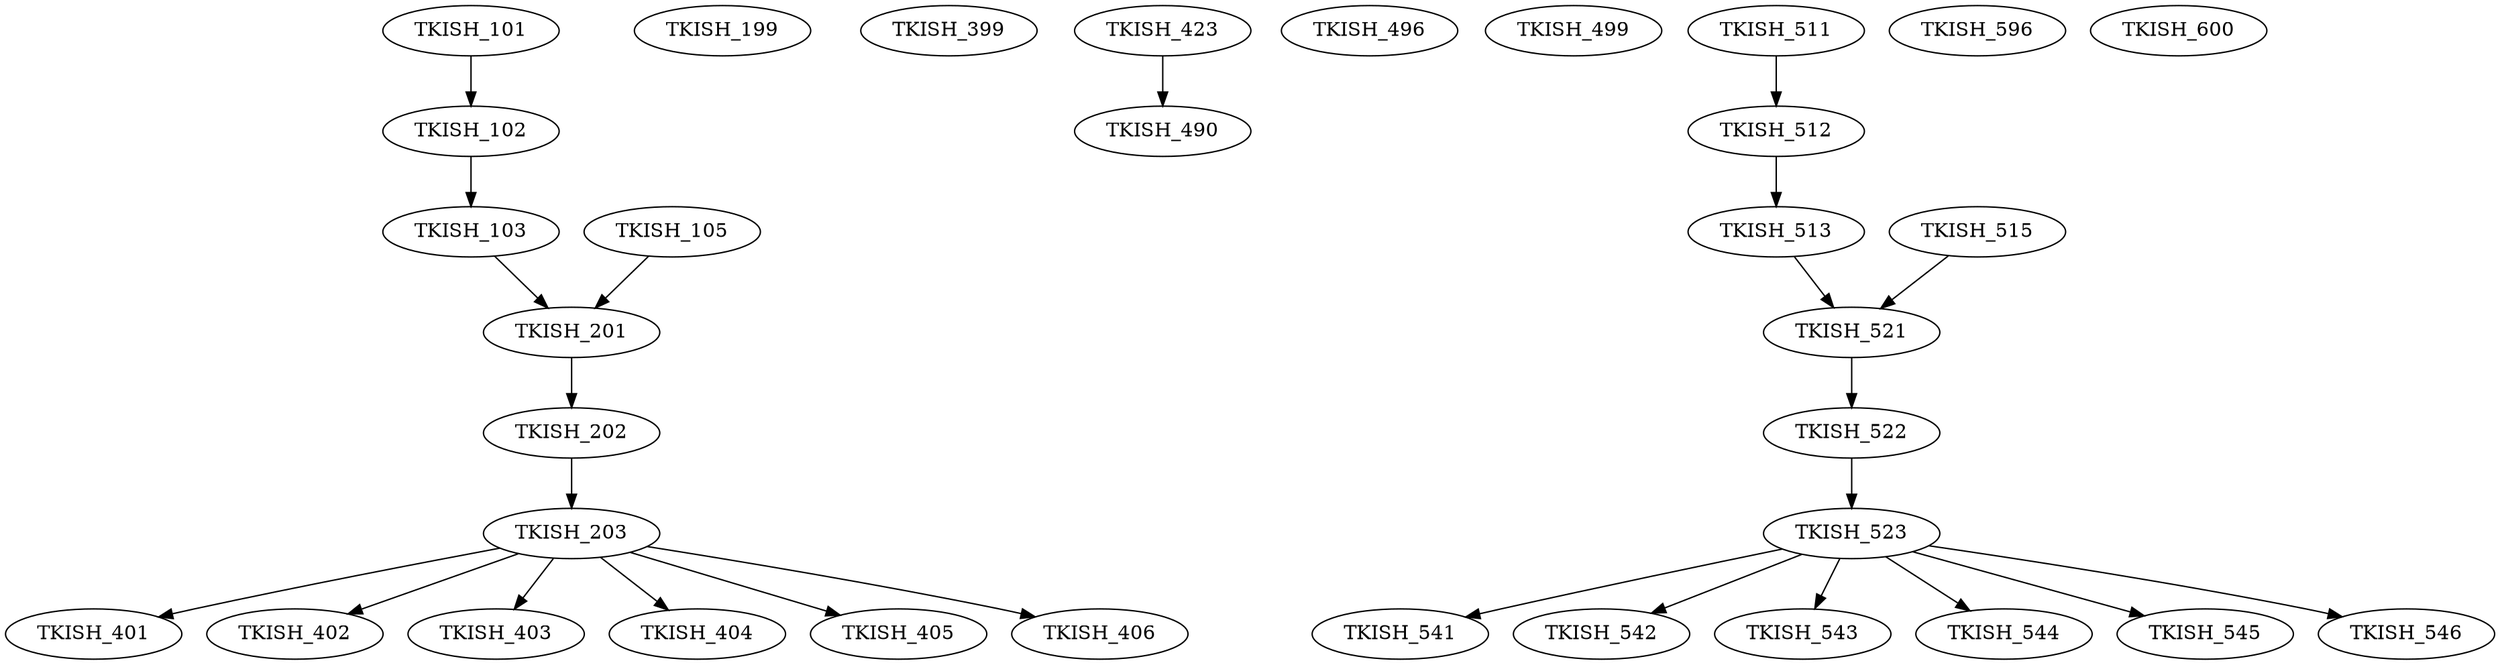 digraph G {
    TKISH_101;
    edge [color=black];
    TKISH_101 -> TKISH_102;
    edge [color=black];
    TKISH_102 -> TKISH_103;
    TKISH_105;
    TKISH_199;
    edge [color=black];
    TKISH_103 -> TKISH_201;
    TKISH_105 -> TKISH_201;
    edge [color=black];
    TKISH_201 -> TKISH_202;
    edge [color=black];
    TKISH_202 -> TKISH_203;
    TKISH_399;
    edge [color=black];
    TKISH_203 -> TKISH_401;
    edge [color=black];
    TKISH_203 -> TKISH_402;
    edge [color=black];
    TKISH_203 -> TKISH_403;
    edge [color=black];
    TKISH_203 -> TKISH_404;
    edge [color=black];
    TKISH_203 -> TKISH_405;
    edge [color=black];
    TKISH_203 -> TKISH_406;
    edge [color=black];
    TKISH_423 -> TKISH_490;
    TKISH_496;
    TKISH_499;
    TKISH_511;
    edge [color=black];
    TKISH_511 -> TKISH_512;
    edge [color=black];
    TKISH_512 -> TKISH_513;
    TKISH_515;
    edge [color=black];
    TKISH_513 -> TKISH_521;
    TKISH_515 -> TKISH_521;
    edge [color=black];
    TKISH_521 -> TKISH_522;
    edge [color=black];
    TKISH_522 -> TKISH_523;
    edge [color=black];
    TKISH_523 -> TKISH_541;
    edge [color=black];
    TKISH_523 -> TKISH_542;
    edge [color=black];
    TKISH_523 -> TKISH_543;
    edge [color=black];
    TKISH_523 -> TKISH_544;
    edge [color=black];
    TKISH_523 -> TKISH_545;
    edge [color=black];
    TKISH_523 -> TKISH_546;
    TKISH_596;
    TKISH_600;
}
